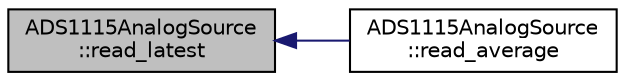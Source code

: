 digraph "ADS1115AnalogSource::read_latest"
{
 // INTERACTIVE_SVG=YES
  edge [fontname="Helvetica",fontsize="10",labelfontname="Helvetica",labelfontsize="10"];
  node [fontname="Helvetica",fontsize="10",shape=record];
  rankdir="LR";
  Node1 [label="ADS1115AnalogSource\l::read_latest",height=0.2,width=0.4,color="black", fillcolor="grey75", style="filled", fontcolor="black"];
  Node1 -> Node2 [dir="back",color="midnightblue",fontsize="10",style="solid",fontname="Helvetica"];
  Node2 [label="ADS1115AnalogSource\l::read_average",height=0.2,width=0.4,color="black", fillcolor="white", style="filled",URL="$classADS1115AnalogSource.html#abe305c5455cc1d81336e23fee81dcf1f"];
}
